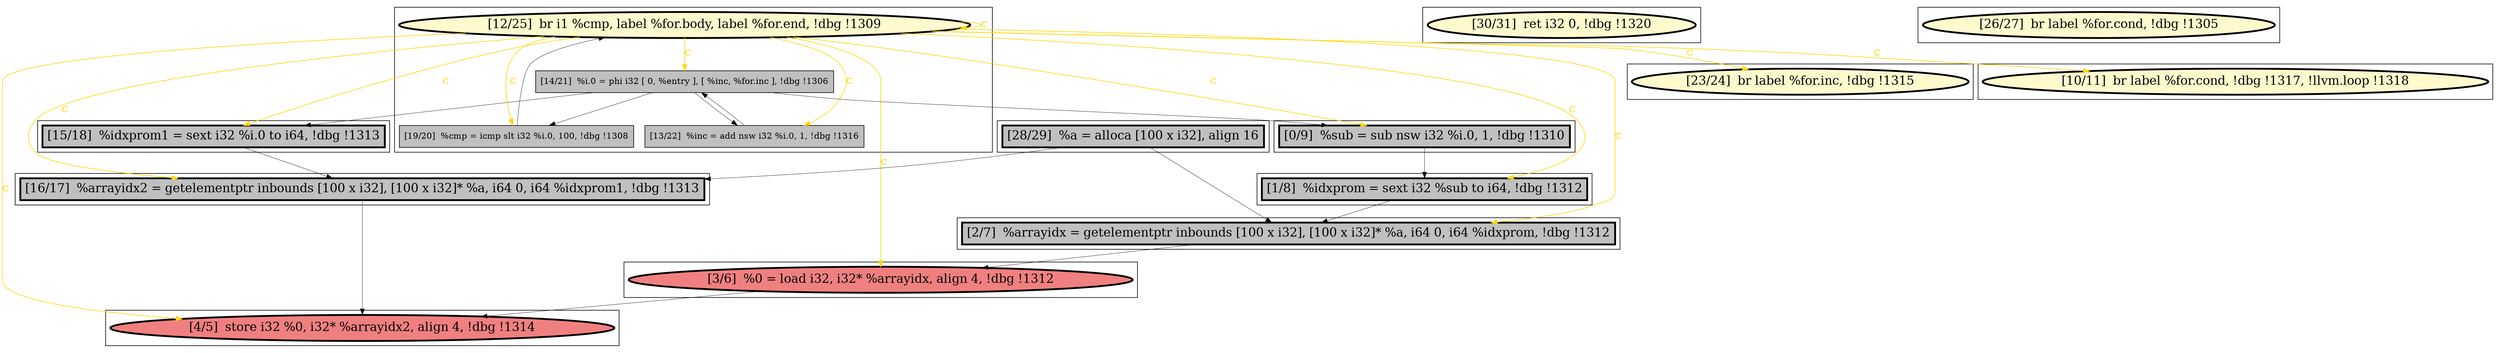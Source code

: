 
digraph G {



node89->node90 [style=solid,color=gold,label="C",penwidth=1.0,fontcolor=gold ]
node89->node88 [style=solid,color=gold,label="C",penwidth=1.0,fontcolor=gold ]
node83->node81 [style=solid,color=black,label="",penwidth=0.5,fontcolor=black ]
node88->node90 [style=solid,color=black,label="",penwidth=0.5,fontcolor=black ]
node82->node80 [style=solid,color=black,label="",penwidth=0.5,fontcolor=black ]
node83->node76 [style=solid,color=black,label="",penwidth=0.5,fontcolor=black ]
node89->node89 [style=solid,color=gold,label="C",penwidth=1.0,fontcolor=gold ]
node89->node80 [style=solid,color=gold,label="C",penwidth=1.0,fontcolor=gold ]
node76->node82 [style=solid,color=black,label="",penwidth=0.5,fontcolor=black ]
node89->node85 [style=solid,color=gold,label="C",penwidth=1.0,fontcolor=gold ]
node88->node91 [style=solid,color=black,label="",penwidth=0.5,fontcolor=black ]
node89->node78 [style=solid,color=gold,label="C",penwidth=1.0,fontcolor=gold ]
node89->node77 [style=solid,color=gold,label="C",penwidth=1.0,fontcolor=gold ]
node81->node80 [style=solid,color=black,label="",penwidth=0.5,fontcolor=black ]
node89->node76 [style=solid,color=gold,label="C",penwidth=1.0,fontcolor=gold ]
node77->node76 [style=solid,color=black,label="",penwidth=0.5,fontcolor=black ]
node89->node81 [style=solid,color=gold,label="C",penwidth=1.0,fontcolor=gold ]
node89->node79 [style=solid,color=gold,label="C",penwidth=1.0,fontcolor=gold ]
node89->node87 [style=solid,color=gold,label="C",penwidth=1.0,fontcolor=gold ]
node87->node88 [style=solid,color=black,label="",penwidth=0.5,fontcolor=black ]
node89->node82 [style=solid,color=gold,label="C",penwidth=1.0,fontcolor=gold ]
node88->node78 [style=solid,color=black,label="",penwidth=0.5,fontcolor=black ]
node91->node81 [style=solid,color=black,label="",penwidth=0.5,fontcolor=black ]
node89->node91 [style=solid,color=gold,label="C",penwidth=1.0,fontcolor=gold ]
node90->node89 [style=solid,color=black,label="",penwidth=0.5,fontcolor=black ]
node88->node87 [style=solid,color=black,label="",penwidth=0.5,fontcolor=black ]
node78->node77 [style=solid,color=black,label="",penwidth=0.5,fontcolor=black ]


subgraph cluster11 {


node90 [fillcolor=grey,label="[19/20]  %cmp = icmp slt i32 %i.0, 100, !dbg !1308",shape=rectangle,style=filled ]
node89 [penwidth=3.0,fontsize=20,fillcolor=lemonchiffon,label="[12/25]  br i1 %cmp, label %for.body, label %for.end, !dbg !1309",shape=ellipse,style=filled ]
node87 [fillcolor=grey,label="[13/22]  %inc = add nsw i32 %i.0, 1, !dbg !1316",shape=rectangle,style=filled ]
node88 [fillcolor=grey,label="[14/21]  %i.0 = phi i32 [ 0, %entry ], [ %inc, %for.inc ], !dbg !1306",shape=rectangle,style=filled ]



}

subgraph cluster10 {


node86 [penwidth=3.0,fontsize=20,fillcolor=lemonchiffon,label="[30/31]  ret i32 0, !dbg !1320",shape=ellipse,style=filled ]



}

subgraph cluster9 {


node85 [penwidth=3.0,fontsize=20,fillcolor=lemonchiffon,label="[23/24]  br label %for.inc, !dbg !1315",shape=ellipse,style=filled ]



}

subgraph cluster8 {


node84 [penwidth=3.0,fontsize=20,fillcolor=lemonchiffon,label="[26/27]  br label %for.cond, !dbg !1305",shape=ellipse,style=filled ]



}

subgraph cluster7 {


node83 [penwidth=3.0,fontsize=20,fillcolor=grey,label="[28/29]  %a = alloca [100 x i32], align 16",shape=rectangle,style=filled ]



}

subgraph cluster6 {


node82 [penwidth=3.0,fontsize=20,fillcolor=lightcoral,label="[3/6]  %0 = load i32, i32* %arrayidx, align 4, !dbg !1312",shape=ellipse,style=filled ]



}

subgraph cluster0 {


node76 [penwidth=3.0,fontsize=20,fillcolor=grey,label="[2/7]  %arrayidx = getelementptr inbounds [100 x i32], [100 x i32]* %a, i64 0, i64 %idxprom, !dbg !1312",shape=rectangle,style=filled ]



}

subgraph cluster12 {


node91 [penwidth=3.0,fontsize=20,fillcolor=grey,label="[15/18]  %idxprom1 = sext i32 %i.0 to i64, !dbg !1313",shape=rectangle,style=filled ]



}

subgraph cluster5 {


node81 [penwidth=3.0,fontsize=20,fillcolor=grey,label="[16/17]  %arrayidx2 = getelementptr inbounds [100 x i32], [100 x i32]* %a, i64 0, i64 %idxprom1, !dbg !1313",shape=rectangle,style=filled ]



}

subgraph cluster1 {


node77 [penwidth=3.0,fontsize=20,fillcolor=grey,label="[1/8]  %idxprom = sext i32 %sub to i64, !dbg !1312",shape=rectangle,style=filled ]



}

subgraph cluster2 {


node78 [penwidth=3.0,fontsize=20,fillcolor=grey,label="[0/9]  %sub = sub nsw i32 %i.0, 1, !dbg !1310",shape=rectangle,style=filled ]



}

subgraph cluster3 {


node79 [penwidth=3.0,fontsize=20,fillcolor=lemonchiffon,label="[10/11]  br label %for.cond, !dbg !1317, !llvm.loop !1318",shape=ellipse,style=filled ]



}

subgraph cluster4 {


node80 [penwidth=3.0,fontsize=20,fillcolor=lightcoral,label="[4/5]  store i32 %0, i32* %arrayidx2, align 4, !dbg !1314",shape=ellipse,style=filled ]



}

}
